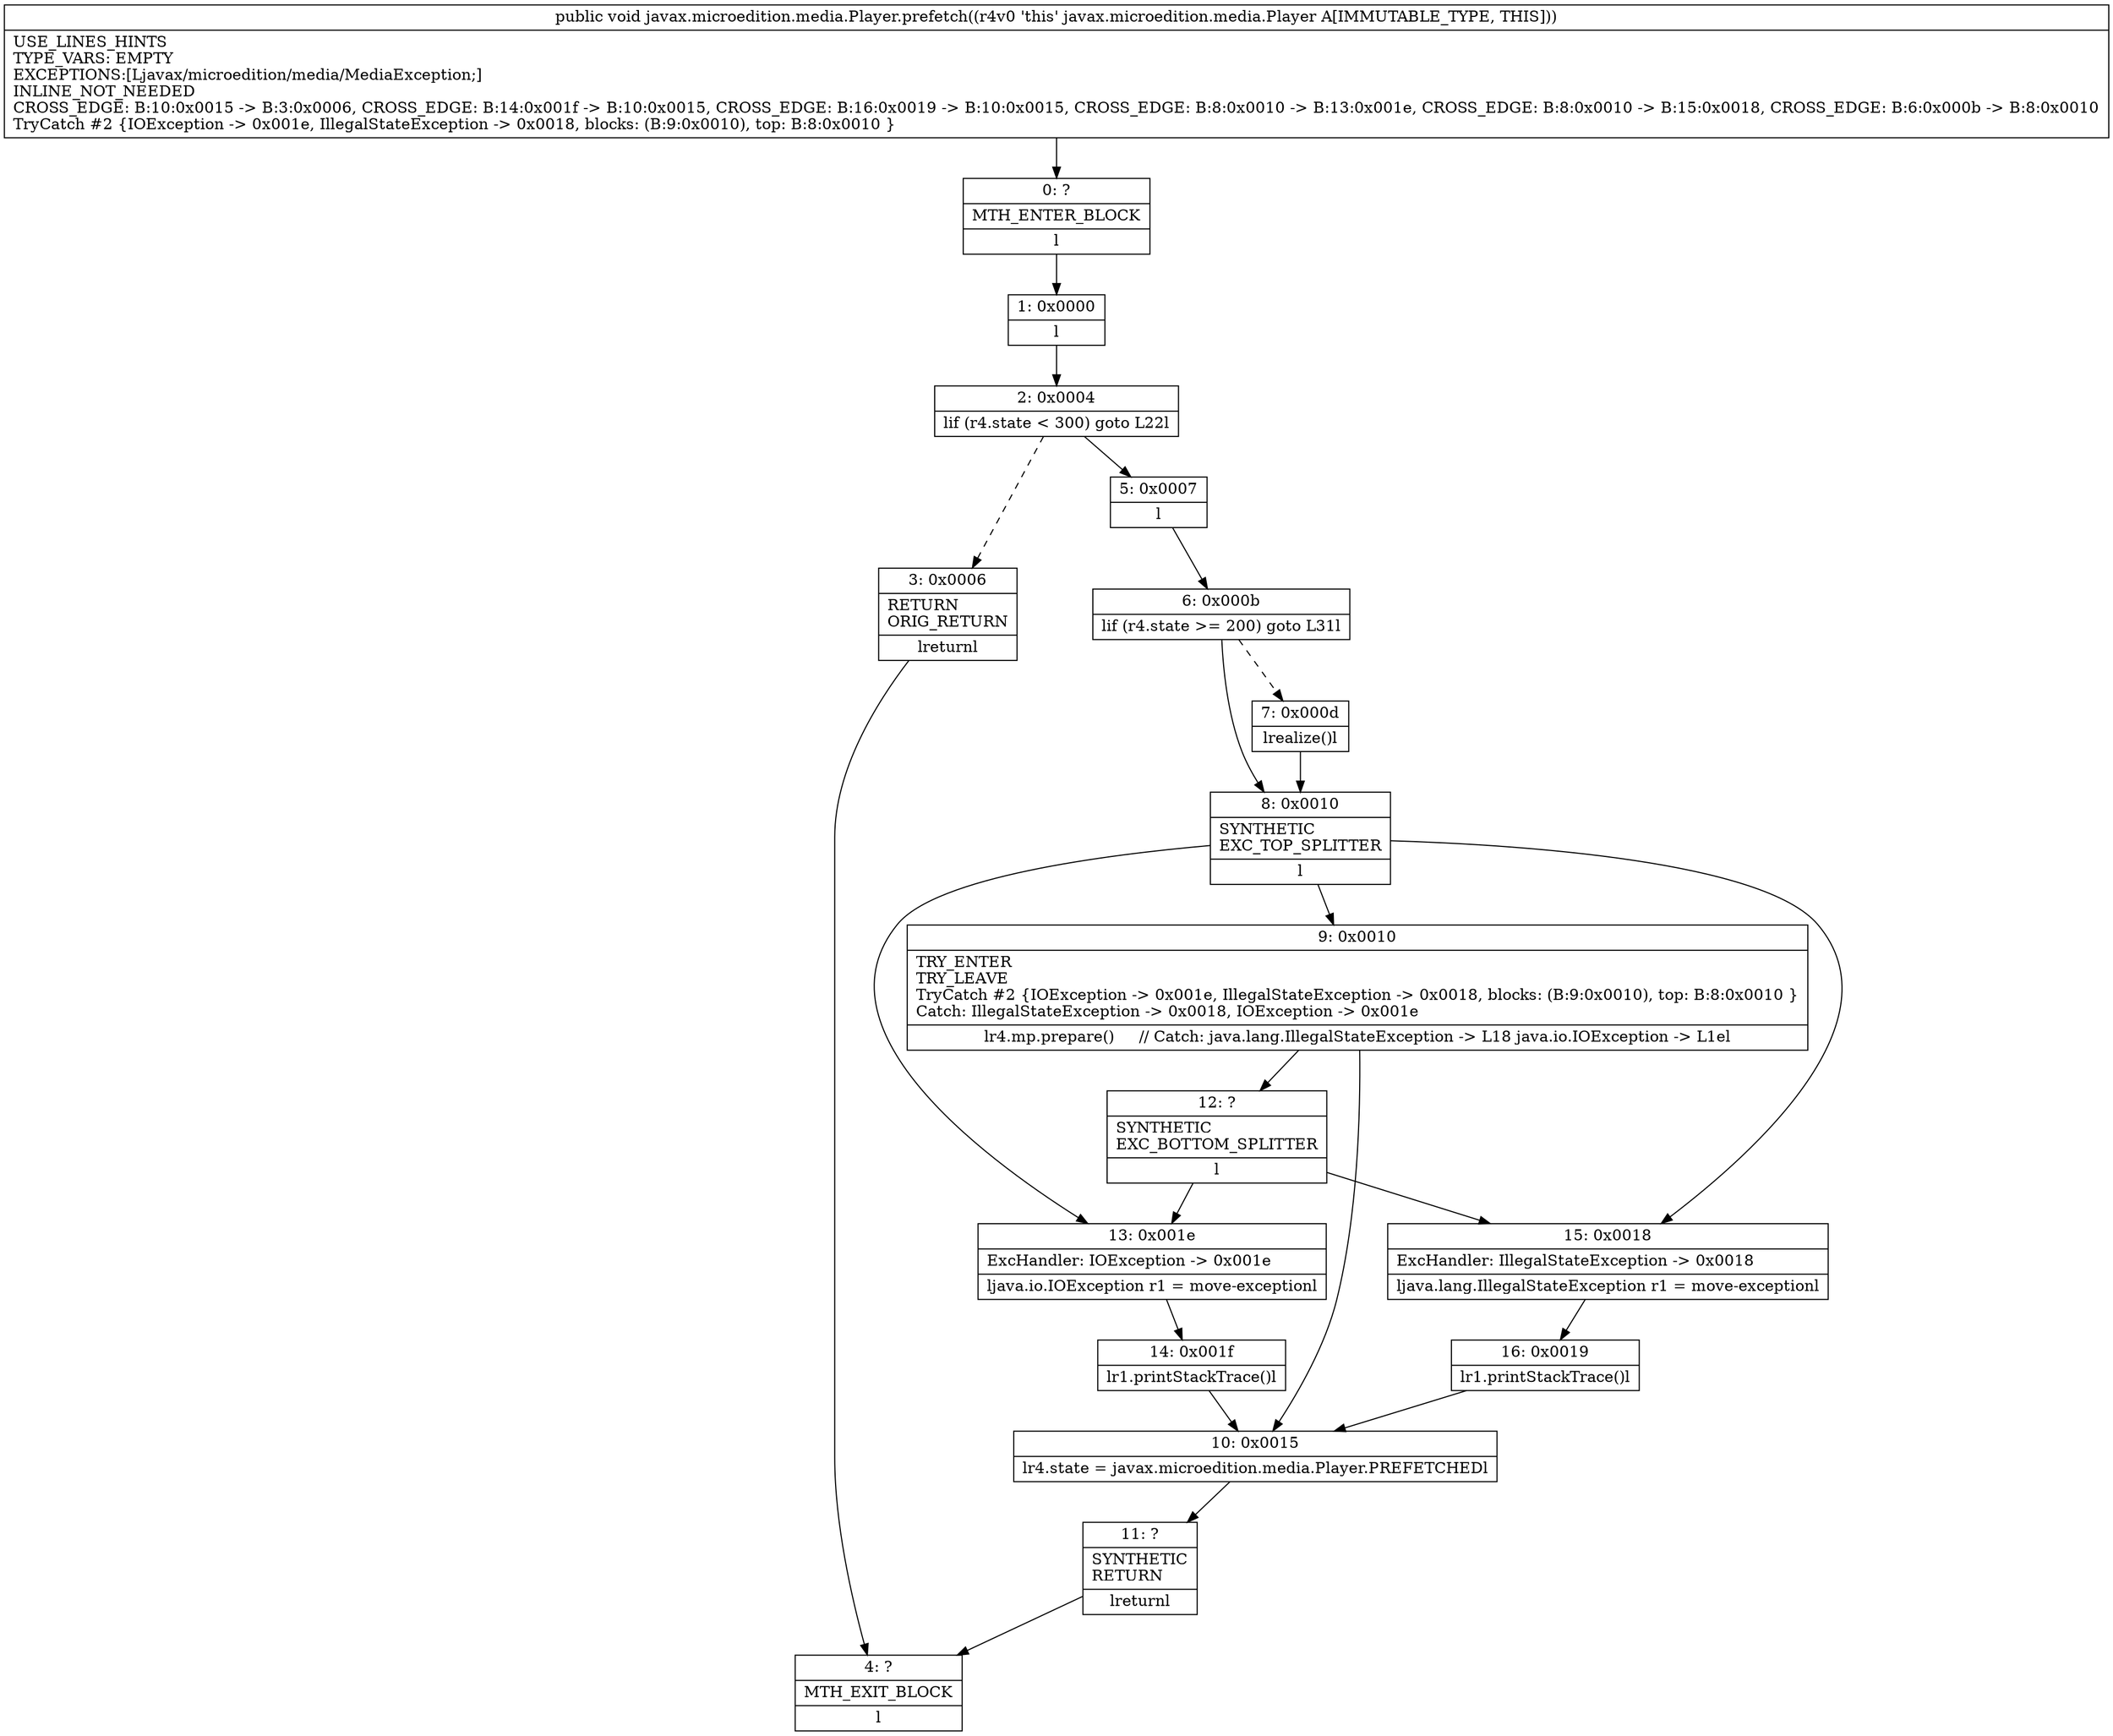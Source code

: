 digraph "CFG forjavax.microedition.media.Player.prefetch()V" {
Node_0 [shape=record,label="{0\:\ ?|MTH_ENTER_BLOCK\l|l}"];
Node_1 [shape=record,label="{1\:\ 0x0000|l}"];
Node_2 [shape=record,label="{2\:\ 0x0004|lif (r4.state \< 300) goto L22l}"];
Node_3 [shape=record,label="{3\:\ 0x0006|RETURN\lORIG_RETURN\l|lreturnl}"];
Node_4 [shape=record,label="{4\:\ ?|MTH_EXIT_BLOCK\l|l}"];
Node_5 [shape=record,label="{5\:\ 0x0007|l}"];
Node_6 [shape=record,label="{6\:\ 0x000b|lif (r4.state \>= 200) goto L31l}"];
Node_7 [shape=record,label="{7\:\ 0x000d|lrealize()l}"];
Node_8 [shape=record,label="{8\:\ 0x0010|SYNTHETIC\lEXC_TOP_SPLITTER\l|l}"];
Node_9 [shape=record,label="{9\:\ 0x0010|TRY_ENTER\lTRY_LEAVE\lTryCatch #2 \{IOException \-\> 0x001e, IllegalStateException \-\> 0x0018, blocks: (B:9:0x0010), top: B:8:0x0010 \}\lCatch: IllegalStateException \-\> 0x0018, IOException \-\> 0x001e\l|lr4.mp.prepare()     \/\/ Catch: java.lang.IllegalStateException \-\> L18 java.io.IOException \-\> L1el}"];
Node_10 [shape=record,label="{10\:\ 0x0015|lr4.state = javax.microedition.media.Player.PREFETCHEDl}"];
Node_11 [shape=record,label="{11\:\ ?|SYNTHETIC\lRETURN\l|lreturnl}"];
Node_12 [shape=record,label="{12\:\ ?|SYNTHETIC\lEXC_BOTTOM_SPLITTER\l|l}"];
Node_13 [shape=record,label="{13\:\ 0x001e|ExcHandler: IOException \-\> 0x001e\l|ljava.io.IOException r1 = move\-exceptionl}"];
Node_14 [shape=record,label="{14\:\ 0x001f|lr1.printStackTrace()l}"];
Node_15 [shape=record,label="{15\:\ 0x0018|ExcHandler: IllegalStateException \-\> 0x0018\l|ljava.lang.IllegalStateException r1 = move\-exceptionl}"];
Node_16 [shape=record,label="{16\:\ 0x0019|lr1.printStackTrace()l}"];
MethodNode[shape=record,label="{public void javax.microedition.media.Player.prefetch((r4v0 'this' javax.microedition.media.Player A[IMMUTABLE_TYPE, THIS]))  | USE_LINES_HINTS\lTYPE_VARS: EMPTY\lEXCEPTIONS:[Ljavax\/microedition\/media\/MediaException;]\lINLINE_NOT_NEEDED\lCROSS_EDGE: B:10:0x0015 \-\> B:3:0x0006, CROSS_EDGE: B:14:0x001f \-\> B:10:0x0015, CROSS_EDGE: B:16:0x0019 \-\> B:10:0x0015, CROSS_EDGE: B:8:0x0010 \-\> B:13:0x001e, CROSS_EDGE: B:8:0x0010 \-\> B:15:0x0018, CROSS_EDGE: B:6:0x000b \-\> B:8:0x0010\lTryCatch #2 \{IOException \-\> 0x001e, IllegalStateException \-\> 0x0018, blocks: (B:9:0x0010), top: B:8:0x0010 \}\l}"];
MethodNode -> Node_0;
Node_0 -> Node_1;
Node_1 -> Node_2;
Node_2 -> Node_3[style=dashed];
Node_2 -> Node_5;
Node_3 -> Node_4;
Node_5 -> Node_6;
Node_6 -> Node_7[style=dashed];
Node_6 -> Node_8;
Node_7 -> Node_8;
Node_8 -> Node_9;
Node_8 -> Node_13;
Node_8 -> Node_15;
Node_9 -> Node_10;
Node_9 -> Node_12;
Node_10 -> Node_11;
Node_11 -> Node_4;
Node_12 -> Node_13;
Node_12 -> Node_15;
Node_13 -> Node_14;
Node_14 -> Node_10;
Node_15 -> Node_16;
Node_16 -> Node_10;
}

